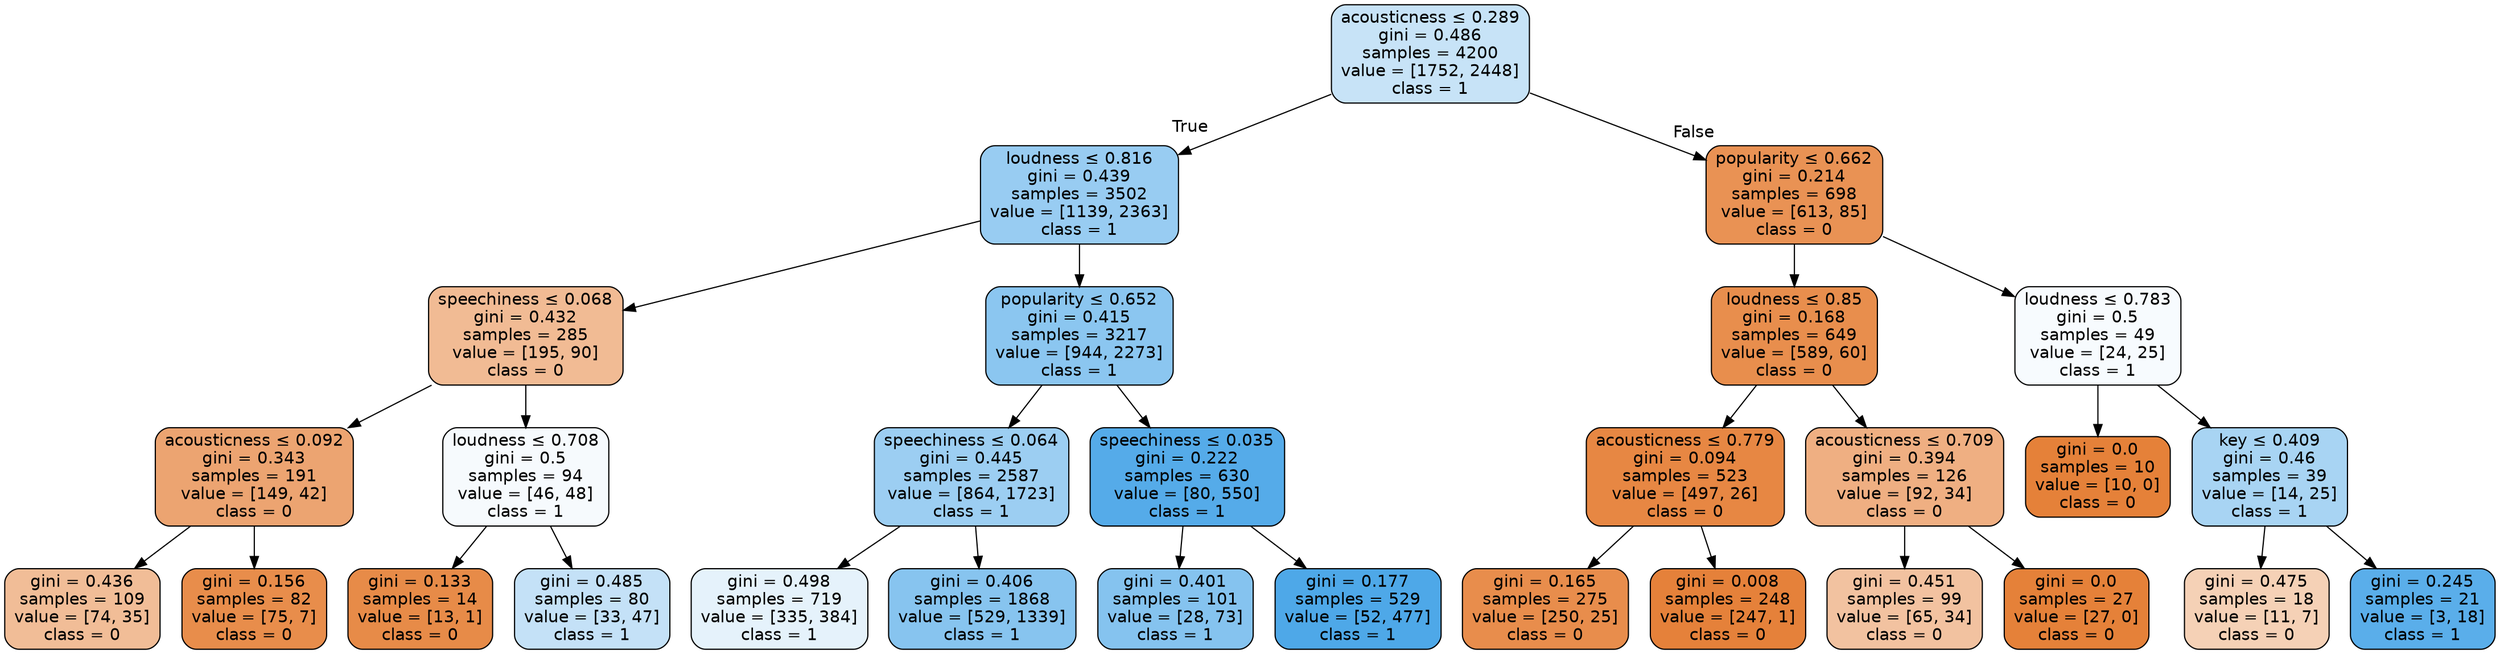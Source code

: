 digraph Tree {
node [shape=box, style="filled, rounded", color="black", fontname=helvetica] ;
edge [fontname=helvetica] ;
0 [label=<acousticness &le; 0.289<br/>gini = 0.486<br/>samples = 4200<br/>value = [1752, 2448]<br/>class = 1>, fillcolor="#399de548"] ;
1 [label=<loudness &le; 0.816<br/>gini = 0.439<br/>samples = 3502<br/>value = [1139, 2363]<br/>class = 1>, fillcolor="#399de584"] ;
0 -> 1 [labeldistance=2.5, labelangle=45, headlabel="True"] ;
2 [label=<speechiness &le; 0.068<br/>gini = 0.432<br/>samples = 285<br/>value = [195, 90]<br/>class = 0>, fillcolor="#e5813989"] ;
1 -> 2 ;
3 [label=<acousticness &le; 0.092<br/>gini = 0.343<br/>samples = 191<br/>value = [149, 42]<br/>class = 0>, fillcolor="#e58139b7"] ;
2 -> 3 ;
4 [label=<gini = 0.436<br/>samples = 109<br/>value = [74, 35]<br/>class = 0>, fillcolor="#e5813986"] ;
3 -> 4 ;
5 [label=<gini = 0.156<br/>samples = 82<br/>value = [75, 7]<br/>class = 0>, fillcolor="#e58139e7"] ;
3 -> 5 ;
6 [label=<loudness &le; 0.708<br/>gini = 0.5<br/>samples = 94<br/>value = [46, 48]<br/>class = 1>, fillcolor="#399de50b"] ;
2 -> 6 ;
7 [label=<gini = 0.133<br/>samples = 14<br/>value = [13, 1]<br/>class = 0>, fillcolor="#e58139eb"] ;
6 -> 7 ;
8 [label=<gini = 0.485<br/>samples = 80<br/>value = [33, 47]<br/>class = 1>, fillcolor="#399de54c"] ;
6 -> 8 ;
9 [label=<popularity &le; 0.652<br/>gini = 0.415<br/>samples = 3217<br/>value = [944, 2273]<br/>class = 1>, fillcolor="#399de595"] ;
1 -> 9 ;
10 [label=<speechiness &le; 0.064<br/>gini = 0.445<br/>samples = 2587<br/>value = [864, 1723]<br/>class = 1>, fillcolor="#399de57f"] ;
9 -> 10 ;
11 [label=<gini = 0.498<br/>samples = 719<br/>value = [335, 384]<br/>class = 1>, fillcolor="#399de521"] ;
10 -> 11 ;
12 [label=<gini = 0.406<br/>samples = 1868<br/>value = [529, 1339]<br/>class = 1>, fillcolor="#399de59a"] ;
10 -> 12 ;
13 [label=<speechiness &le; 0.035<br/>gini = 0.222<br/>samples = 630<br/>value = [80, 550]<br/>class = 1>, fillcolor="#399de5da"] ;
9 -> 13 ;
14 [label=<gini = 0.401<br/>samples = 101<br/>value = [28, 73]<br/>class = 1>, fillcolor="#399de59d"] ;
13 -> 14 ;
15 [label=<gini = 0.177<br/>samples = 529<br/>value = [52, 477]<br/>class = 1>, fillcolor="#399de5e3"] ;
13 -> 15 ;
16 [label=<popularity &le; 0.662<br/>gini = 0.214<br/>samples = 698<br/>value = [613, 85]<br/>class = 0>, fillcolor="#e58139dc"] ;
0 -> 16 [labeldistance=2.5, labelangle=-45, headlabel="False"] ;
17 [label=<loudness &le; 0.85<br/>gini = 0.168<br/>samples = 649<br/>value = [589, 60]<br/>class = 0>, fillcolor="#e58139e5"] ;
16 -> 17 ;
18 [label=<acousticness &le; 0.779<br/>gini = 0.094<br/>samples = 523<br/>value = [497, 26]<br/>class = 0>, fillcolor="#e58139f2"] ;
17 -> 18 ;
19 [label=<gini = 0.165<br/>samples = 275<br/>value = [250, 25]<br/>class = 0>, fillcolor="#e58139e6"] ;
18 -> 19 ;
20 [label=<gini = 0.008<br/>samples = 248<br/>value = [247, 1]<br/>class = 0>, fillcolor="#e58139fe"] ;
18 -> 20 ;
21 [label=<acousticness &le; 0.709<br/>gini = 0.394<br/>samples = 126<br/>value = [92, 34]<br/>class = 0>, fillcolor="#e58139a1"] ;
17 -> 21 ;
22 [label=<gini = 0.451<br/>samples = 99<br/>value = [65, 34]<br/>class = 0>, fillcolor="#e581397a"] ;
21 -> 22 ;
23 [label=<gini = 0.0<br/>samples = 27<br/>value = [27, 0]<br/>class = 0>, fillcolor="#e58139ff"] ;
21 -> 23 ;
24 [label=<loudness &le; 0.783<br/>gini = 0.5<br/>samples = 49<br/>value = [24, 25]<br/>class = 1>, fillcolor="#399de50a"] ;
16 -> 24 ;
25 [label=<gini = 0.0<br/>samples = 10<br/>value = [10, 0]<br/>class = 0>, fillcolor="#e58139ff"] ;
24 -> 25 ;
26 [label=<key &le; 0.409<br/>gini = 0.46<br/>samples = 39<br/>value = [14, 25]<br/>class = 1>, fillcolor="#399de570"] ;
24 -> 26 ;
27 [label=<gini = 0.475<br/>samples = 18<br/>value = [11, 7]<br/>class = 0>, fillcolor="#e581395d"] ;
26 -> 27 ;
28 [label=<gini = 0.245<br/>samples = 21<br/>value = [3, 18]<br/>class = 1>, fillcolor="#399de5d4"] ;
26 -> 28 ;
}